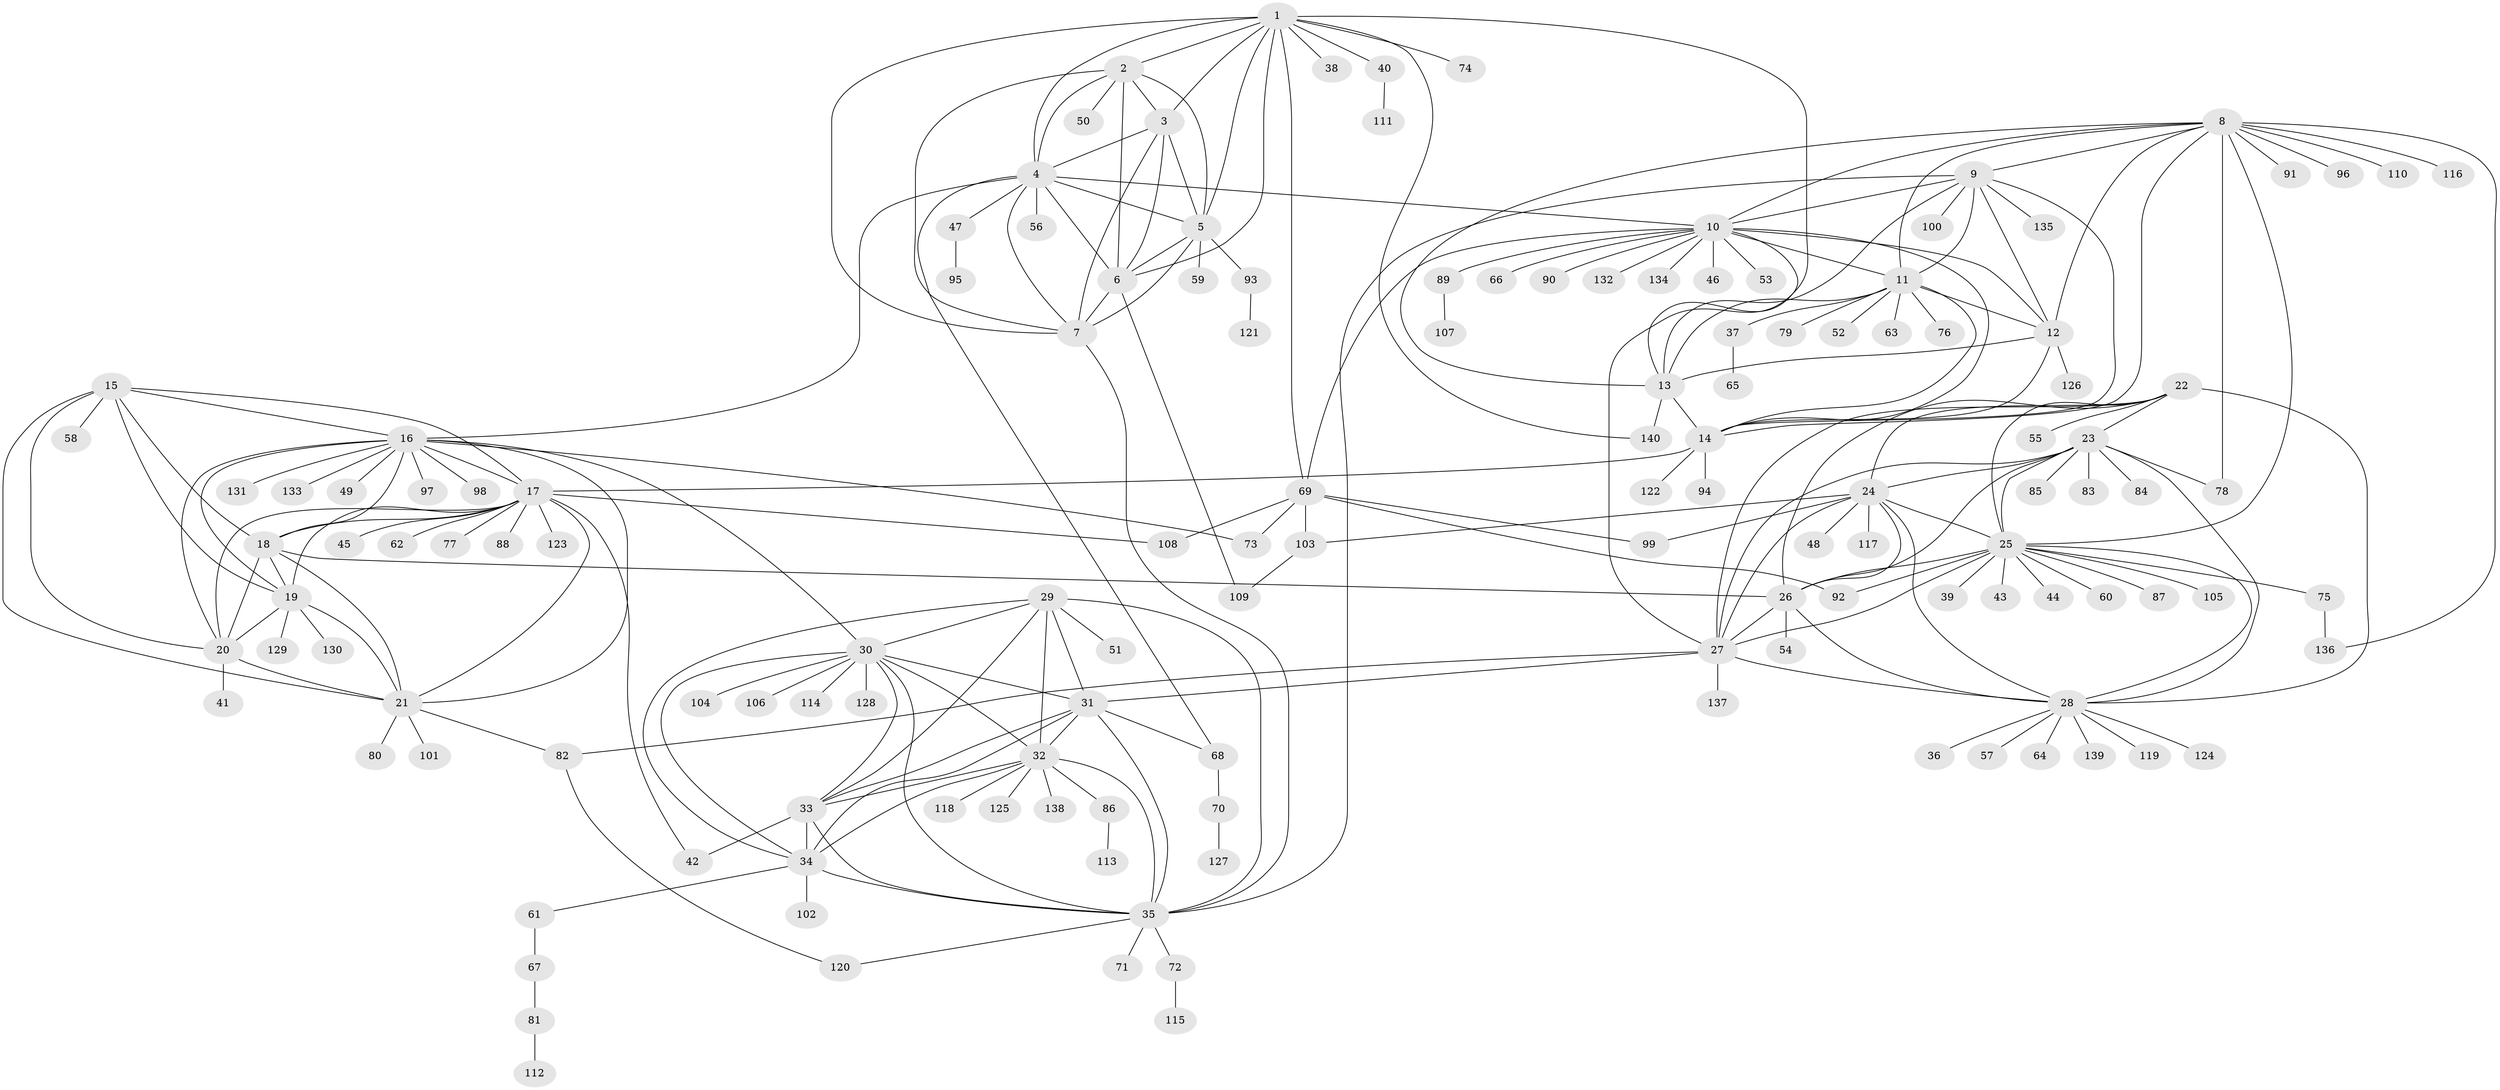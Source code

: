 // coarse degree distribution, {12: 0.017857142857142856, 5: 0.07142857142857142, 9: 0.017857142857142856, 4: 0.05357142857142857, 14: 0.03571428571428571, 6: 0.017857142857142856, 13: 0.017857142857142856, 3: 0.05357142857142857, 7: 0.017857142857142856, 8: 0.017857142857142856, 11: 0.017857142857142856, 2: 0.03571428571428571, 1: 0.625}
// Generated by graph-tools (version 1.1) at 2025/19/03/04/25 18:19:47]
// undirected, 140 vertices, 234 edges
graph export_dot {
graph [start="1"]
  node [color=gray90,style=filled];
  1;
  2;
  3;
  4;
  5;
  6;
  7;
  8;
  9;
  10;
  11;
  12;
  13;
  14;
  15;
  16;
  17;
  18;
  19;
  20;
  21;
  22;
  23;
  24;
  25;
  26;
  27;
  28;
  29;
  30;
  31;
  32;
  33;
  34;
  35;
  36;
  37;
  38;
  39;
  40;
  41;
  42;
  43;
  44;
  45;
  46;
  47;
  48;
  49;
  50;
  51;
  52;
  53;
  54;
  55;
  56;
  57;
  58;
  59;
  60;
  61;
  62;
  63;
  64;
  65;
  66;
  67;
  68;
  69;
  70;
  71;
  72;
  73;
  74;
  75;
  76;
  77;
  78;
  79;
  80;
  81;
  82;
  83;
  84;
  85;
  86;
  87;
  88;
  89;
  90;
  91;
  92;
  93;
  94;
  95;
  96;
  97;
  98;
  99;
  100;
  101;
  102;
  103;
  104;
  105;
  106;
  107;
  108;
  109;
  110;
  111;
  112;
  113;
  114;
  115;
  116;
  117;
  118;
  119;
  120;
  121;
  122;
  123;
  124;
  125;
  126;
  127;
  128;
  129;
  130;
  131;
  132;
  133;
  134;
  135;
  136;
  137;
  138;
  139;
  140;
  1 -- 2;
  1 -- 3;
  1 -- 4;
  1 -- 5;
  1 -- 6;
  1 -- 7;
  1 -- 27;
  1 -- 38;
  1 -- 40;
  1 -- 69;
  1 -- 74;
  1 -- 140;
  2 -- 3;
  2 -- 4;
  2 -- 5;
  2 -- 6;
  2 -- 7;
  2 -- 50;
  3 -- 4;
  3 -- 5;
  3 -- 6;
  3 -- 7;
  4 -- 5;
  4 -- 6;
  4 -- 7;
  4 -- 10;
  4 -- 16;
  4 -- 47;
  4 -- 56;
  4 -- 68;
  5 -- 6;
  5 -- 7;
  5 -- 59;
  5 -- 93;
  6 -- 7;
  6 -- 109;
  7 -- 35;
  8 -- 9;
  8 -- 10;
  8 -- 11;
  8 -- 12;
  8 -- 13;
  8 -- 14;
  8 -- 25;
  8 -- 78;
  8 -- 91;
  8 -- 96;
  8 -- 110;
  8 -- 116;
  8 -- 136;
  9 -- 10;
  9 -- 11;
  9 -- 12;
  9 -- 13;
  9 -- 14;
  9 -- 35;
  9 -- 100;
  9 -- 135;
  10 -- 11;
  10 -- 12;
  10 -- 13;
  10 -- 14;
  10 -- 46;
  10 -- 53;
  10 -- 66;
  10 -- 69;
  10 -- 89;
  10 -- 90;
  10 -- 132;
  10 -- 134;
  11 -- 12;
  11 -- 13;
  11 -- 14;
  11 -- 37;
  11 -- 52;
  11 -- 63;
  11 -- 76;
  11 -- 79;
  12 -- 13;
  12 -- 14;
  12 -- 126;
  13 -- 14;
  13 -- 140;
  14 -- 17;
  14 -- 94;
  14 -- 122;
  15 -- 16;
  15 -- 17;
  15 -- 18;
  15 -- 19;
  15 -- 20;
  15 -- 21;
  15 -- 58;
  16 -- 17;
  16 -- 18;
  16 -- 19;
  16 -- 20;
  16 -- 21;
  16 -- 30;
  16 -- 49;
  16 -- 73;
  16 -- 97;
  16 -- 98;
  16 -- 131;
  16 -- 133;
  17 -- 18;
  17 -- 19;
  17 -- 20;
  17 -- 21;
  17 -- 42;
  17 -- 45;
  17 -- 62;
  17 -- 77;
  17 -- 88;
  17 -- 108;
  17 -- 123;
  18 -- 19;
  18 -- 20;
  18 -- 21;
  18 -- 26;
  19 -- 20;
  19 -- 21;
  19 -- 129;
  19 -- 130;
  20 -- 21;
  20 -- 41;
  21 -- 80;
  21 -- 82;
  21 -- 101;
  22 -- 23;
  22 -- 24;
  22 -- 25;
  22 -- 26;
  22 -- 27;
  22 -- 28;
  22 -- 55;
  23 -- 24;
  23 -- 25;
  23 -- 26;
  23 -- 27;
  23 -- 28;
  23 -- 78;
  23 -- 83;
  23 -- 84;
  23 -- 85;
  24 -- 25;
  24 -- 26;
  24 -- 27;
  24 -- 28;
  24 -- 48;
  24 -- 99;
  24 -- 103;
  24 -- 117;
  25 -- 26;
  25 -- 27;
  25 -- 28;
  25 -- 39;
  25 -- 43;
  25 -- 44;
  25 -- 60;
  25 -- 75;
  25 -- 87;
  25 -- 92;
  25 -- 105;
  26 -- 27;
  26 -- 28;
  26 -- 54;
  27 -- 28;
  27 -- 31;
  27 -- 82;
  27 -- 137;
  28 -- 36;
  28 -- 57;
  28 -- 64;
  28 -- 119;
  28 -- 124;
  28 -- 139;
  29 -- 30;
  29 -- 31;
  29 -- 32;
  29 -- 33;
  29 -- 34;
  29 -- 35;
  29 -- 51;
  30 -- 31;
  30 -- 32;
  30 -- 33;
  30 -- 34;
  30 -- 35;
  30 -- 104;
  30 -- 106;
  30 -- 114;
  30 -- 128;
  31 -- 32;
  31 -- 33;
  31 -- 34;
  31 -- 35;
  31 -- 68;
  32 -- 33;
  32 -- 34;
  32 -- 35;
  32 -- 86;
  32 -- 118;
  32 -- 125;
  32 -- 138;
  33 -- 34;
  33 -- 35;
  33 -- 42;
  34 -- 35;
  34 -- 61;
  34 -- 102;
  35 -- 71;
  35 -- 72;
  35 -- 120;
  37 -- 65;
  40 -- 111;
  47 -- 95;
  61 -- 67;
  67 -- 81;
  68 -- 70;
  69 -- 73;
  69 -- 92;
  69 -- 99;
  69 -- 103;
  69 -- 108;
  70 -- 127;
  72 -- 115;
  75 -- 136;
  81 -- 112;
  82 -- 120;
  86 -- 113;
  89 -- 107;
  93 -- 121;
  103 -- 109;
}
